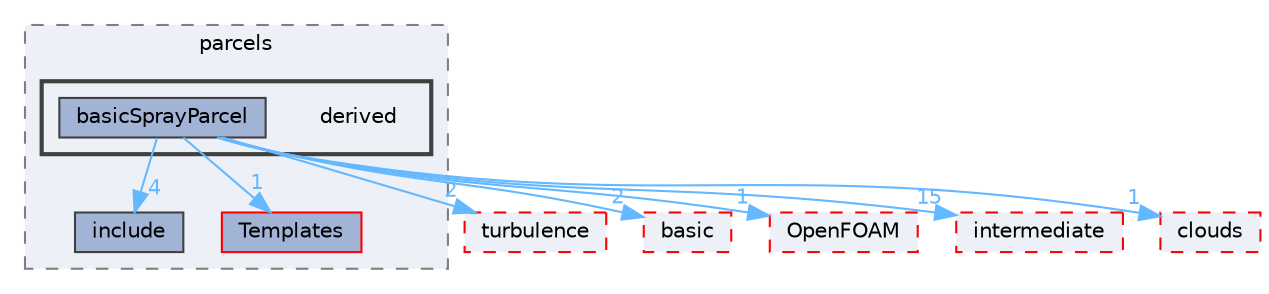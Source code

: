 digraph "src/lagrangian/spray/parcels/derived"
{
 // LATEX_PDF_SIZE
  bgcolor="transparent";
  edge [fontname=Helvetica,fontsize=10,labelfontname=Helvetica,labelfontsize=10];
  node [fontname=Helvetica,fontsize=10,shape=box,height=0.2,width=0.4];
  compound=true
  subgraph clusterdir_46bcd1cc5ad1266aa843ad36266de079 {
    graph [ bgcolor="#edf0f7", pencolor="grey50", label="parcels", fontname=Helvetica,fontsize=10 style="filled,dashed", URL="dir_46bcd1cc5ad1266aa843ad36266de079.html",tooltip=""]
  dir_37364b06f13333b19fd40b79108bf01a [label="include", fillcolor="#a2b4d6", color="grey25", style="filled", URL="dir_37364b06f13333b19fd40b79108bf01a.html",tooltip=""];
  dir_a62c80ee16e6012199b3ab64ecc57b36 [label="Templates", fillcolor="#a2b4d6", color="red", style="filled", URL="dir_a62c80ee16e6012199b3ab64ecc57b36.html",tooltip=""];
  subgraph clusterdir_357861aa181c4ac831b75e75fe2363cf {
    graph [ bgcolor="#edf0f7", pencolor="grey25", label="", fontname=Helvetica,fontsize=10 style="filled,bold", URL="dir_357861aa181c4ac831b75e75fe2363cf.html",tooltip=""]
    dir_357861aa181c4ac831b75e75fe2363cf [shape=plaintext, label="derived"];
  dir_9b78b2a256efd82fd28abdab16335aac [label="basicSprayParcel", fillcolor="#a2b4d6", color="grey25", style="filled", URL="dir_9b78b2a256efd82fd28abdab16335aac.html",tooltip=""];
  }
  }
  dir_43bc749440adff70c5addf058ea4a468 [label="turbulence", fillcolor="#edf0f7", color="red", style="filled,dashed", URL="dir_43bc749440adff70c5addf058ea4a468.html",tooltip=""];
  dir_584e0ab0901b4327f36f4285cac7f2f8 [label="basic", fillcolor="#edf0f7", color="red", style="filled,dashed", URL="dir_584e0ab0901b4327f36f4285cac7f2f8.html",tooltip=""];
  dir_c5473ff19b20e6ec4dfe5c310b3778a8 [label="OpenFOAM", fillcolor="#edf0f7", color="red", style="filled,dashed", URL="dir_c5473ff19b20e6ec4dfe5c310b3778a8.html",tooltip=""];
  dir_d3c32a493136c130c1f0d51f4f35c297 [label="intermediate", fillcolor="#edf0f7", color="red", style="filled,dashed", URL="dir_d3c32a493136c130c1f0d51f4f35c297.html",tooltip=""];
  dir_ed7d07d36d0c4a75c3b032fd5363667e [label="clouds", fillcolor="#edf0f7", color="red", style="filled,dashed", URL="dir_ed7d07d36d0c4a75c3b032fd5363667e.html",tooltip=""];
  dir_9b78b2a256efd82fd28abdab16335aac->dir_37364b06f13333b19fd40b79108bf01a [headlabel="4", labeldistance=1.5 headhref="dir_000246_001802.html" href="dir_000246_001802.html" color="steelblue1" fontcolor="steelblue1"];
  dir_9b78b2a256efd82fd28abdab16335aac->dir_43bc749440adff70c5addf058ea4a468 [headlabel="2", labeldistance=1.5 headhref="dir_000246_004135.html" href="dir_000246_004135.html" color="steelblue1" fontcolor="steelblue1"];
  dir_9b78b2a256efd82fd28abdab16335aac->dir_584e0ab0901b4327f36f4285cac7f2f8 [headlabel="2", labeldistance=1.5 headhref="dir_000246_000211.html" href="dir_000246_000211.html" color="steelblue1" fontcolor="steelblue1"];
  dir_9b78b2a256efd82fd28abdab16335aac->dir_a62c80ee16e6012199b3ab64ecc57b36 [headlabel="1", labeldistance=1.5 headhref="dir_000246_003978.html" href="dir_000246_003978.html" color="steelblue1" fontcolor="steelblue1"];
  dir_9b78b2a256efd82fd28abdab16335aac->dir_c5473ff19b20e6ec4dfe5c310b3778a8 [headlabel="1", labeldistance=1.5 headhref="dir_000246_002695.html" href="dir_000246_002695.html" color="steelblue1" fontcolor="steelblue1"];
  dir_9b78b2a256efd82fd28abdab16335aac->dir_d3c32a493136c130c1f0d51f4f35c297 [headlabel="15", labeldistance=1.5 headhref="dir_000246_001913.html" href="dir_000246_001913.html" color="steelblue1" fontcolor="steelblue1"];
  dir_9b78b2a256efd82fd28abdab16335aac->dir_ed7d07d36d0c4a75c3b032fd5363667e [headlabel="1", labeldistance=1.5 headhref="dir_000246_000509.html" href="dir_000246_000509.html" color="steelblue1" fontcolor="steelblue1"];
}
